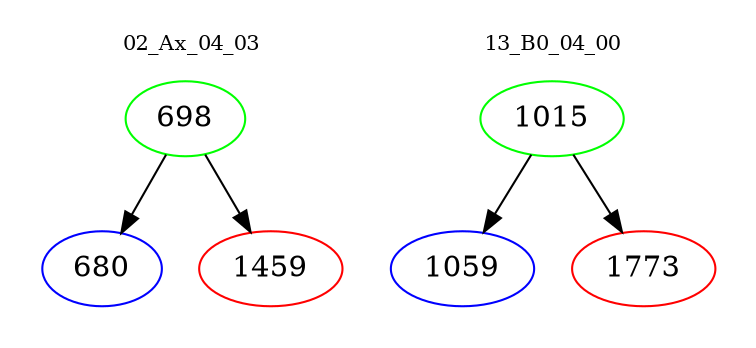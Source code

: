 digraph{
subgraph cluster_0 {
color = white
label = "02_Ax_04_03";
fontsize=10;
T0_698 [label="698", color="green"]
T0_698 -> T0_680 [color="black"]
T0_680 [label="680", color="blue"]
T0_698 -> T0_1459 [color="black"]
T0_1459 [label="1459", color="red"]
}
subgraph cluster_1 {
color = white
label = "13_B0_04_00";
fontsize=10;
T1_1015 [label="1015", color="green"]
T1_1015 -> T1_1059 [color="black"]
T1_1059 [label="1059", color="blue"]
T1_1015 -> T1_1773 [color="black"]
T1_1773 [label="1773", color="red"]
}
}
